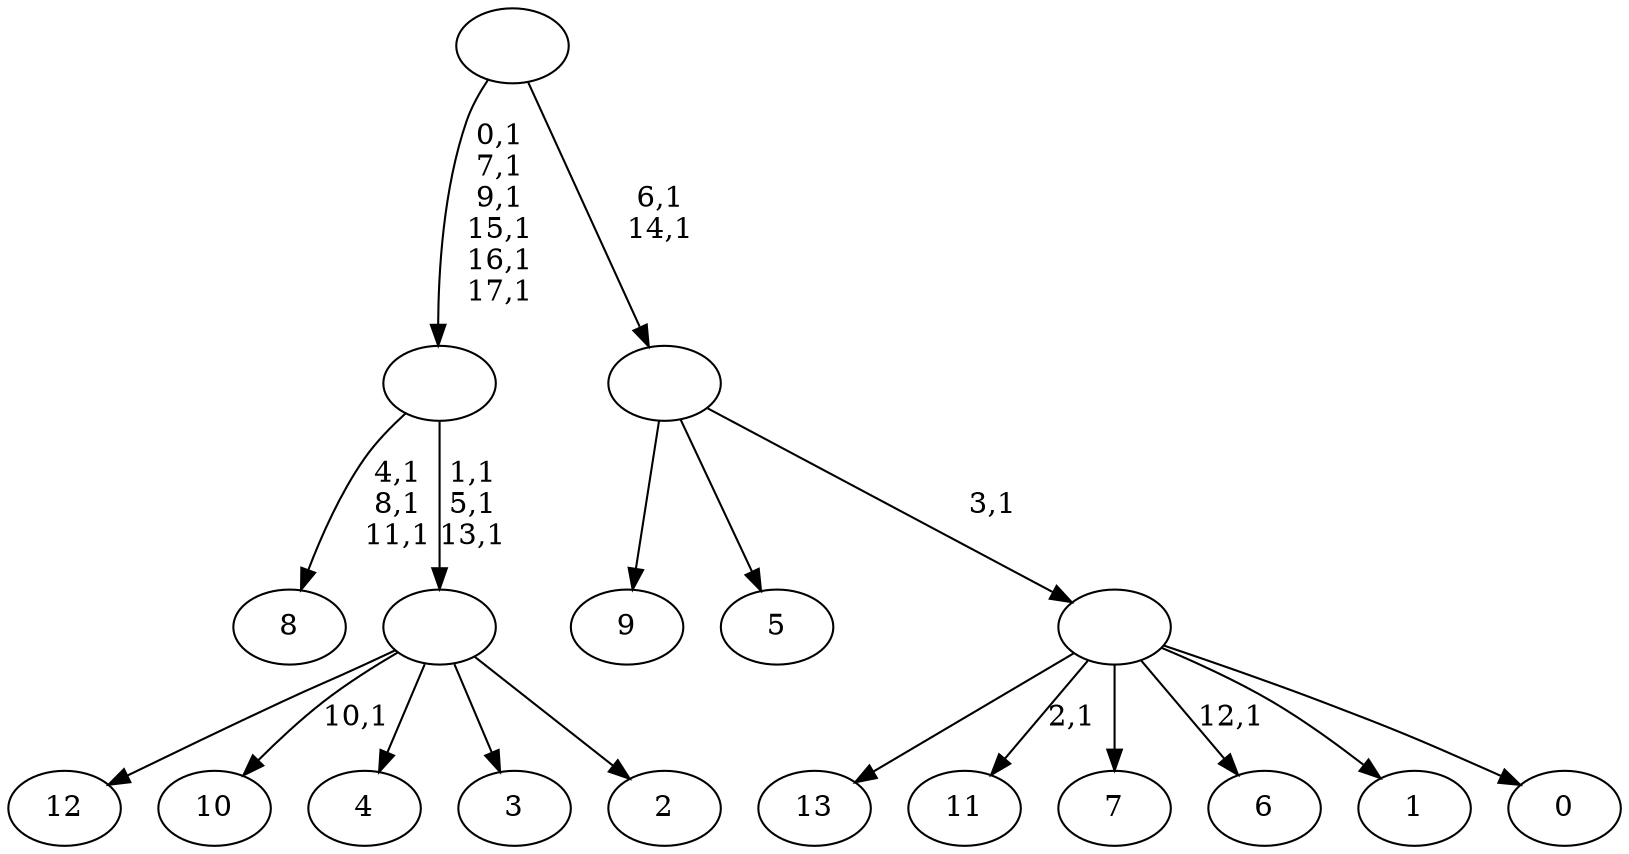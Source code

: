 digraph T {
	32 [label="13"]
	31 [label="12"]
	30 [label="11"]
	28 [label="10"]
	26 [label="9"]
	25 [label="8"]
	21 [label="7"]
	20 [label="6"]
	18 [label="5"]
	17 [label="4"]
	16 [label="3"]
	15 [label="2"]
	14 [label=""]
	11 [label=""]
	5 [label="1"]
	4 [label="0"]
	3 [label=""]
	2 [label=""]
	0 [label=""]
	14 -> 28 [label="10,1"]
	14 -> 31 [label=""]
	14 -> 17 [label=""]
	14 -> 16 [label=""]
	14 -> 15 [label=""]
	11 -> 14 [label="1,1\n5,1\n13,1"]
	11 -> 25 [label="4,1\n8,1\n11,1"]
	3 -> 20 [label="12,1"]
	3 -> 30 [label="2,1"]
	3 -> 32 [label=""]
	3 -> 21 [label=""]
	3 -> 5 [label=""]
	3 -> 4 [label=""]
	2 -> 26 [label=""]
	2 -> 18 [label=""]
	2 -> 3 [label="3,1"]
	0 -> 2 [label="6,1\n14,1"]
	0 -> 11 [label="0,1\n7,1\n9,1\n15,1\n16,1\n17,1"]
}
